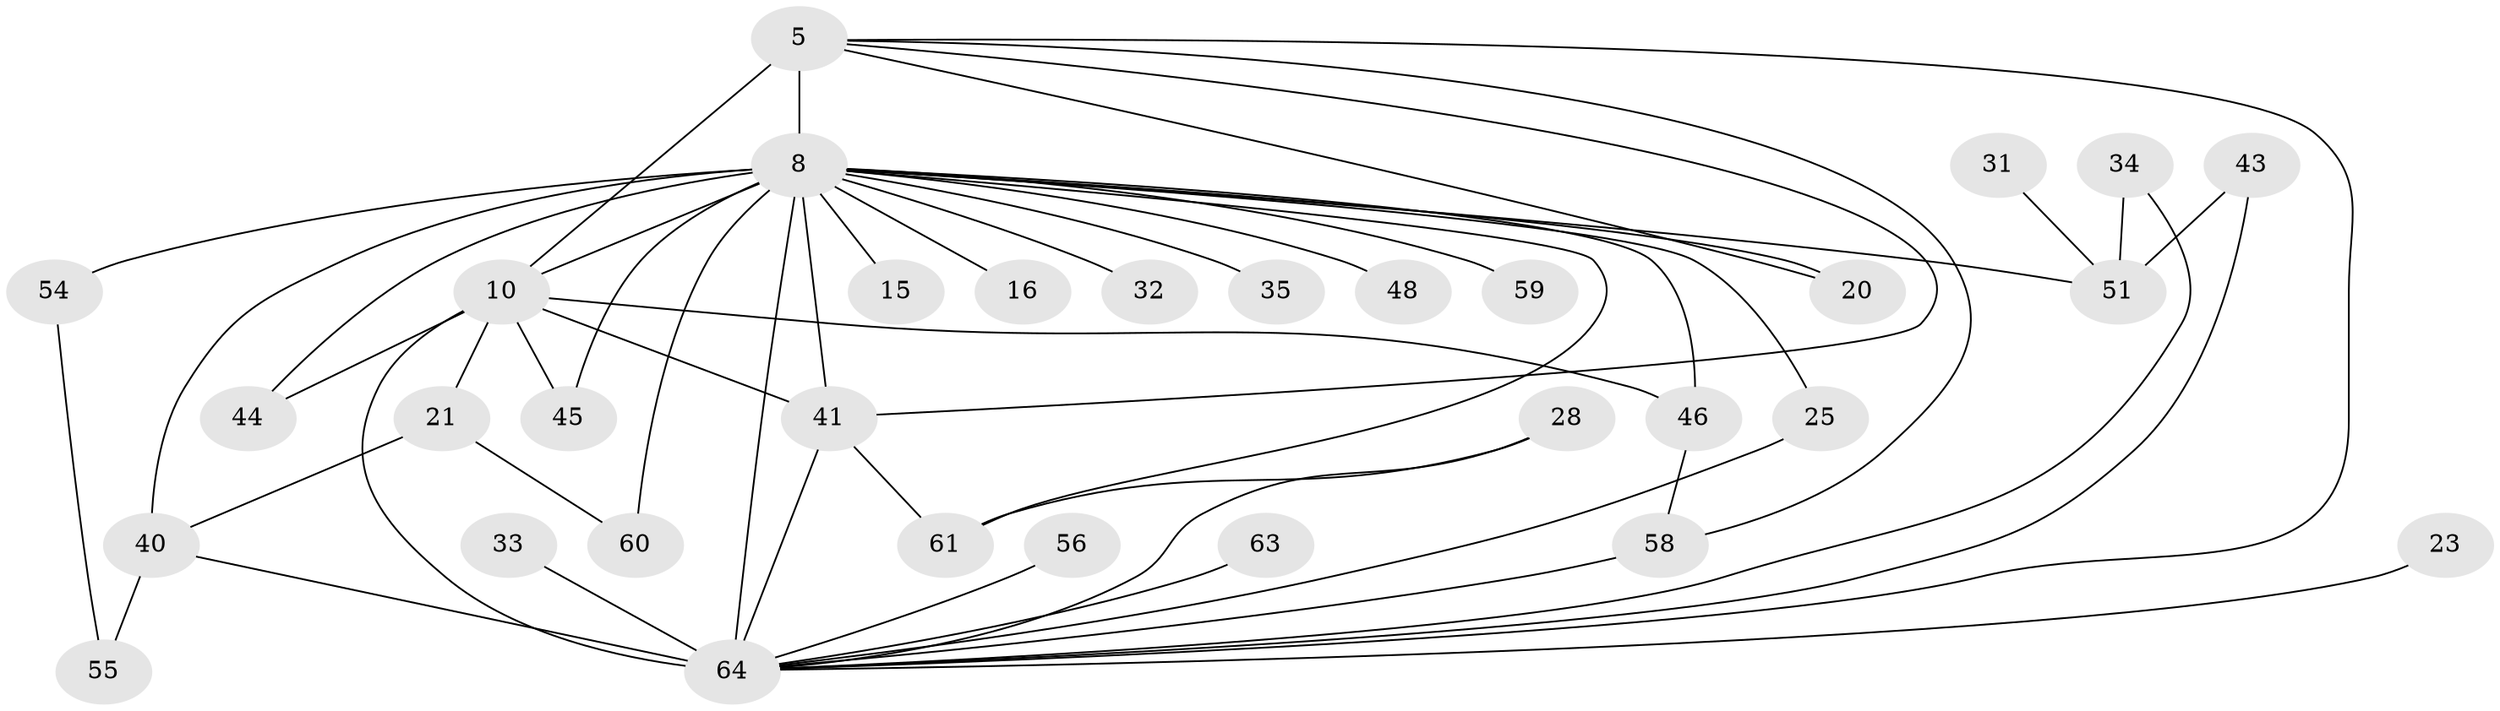 // original degree distribution, {18: 0.03125, 11: 0.03125, 23: 0.015625, 19: 0.03125, 13: 0.015625, 17: 0.015625, 12: 0.015625, 5: 0.015625, 6: 0.015625, 2: 0.5, 4: 0.09375, 3: 0.203125, 7: 0.015625}
// Generated by graph-tools (version 1.1) at 2025/46/03/09/25 04:46:44]
// undirected, 32 vertices, 52 edges
graph export_dot {
graph [start="1"]
  node [color=gray90,style=filled];
  5 [super="+2"];
  8 [super="+1+4"];
  10 [super="+7"];
  15;
  16;
  20;
  21;
  23;
  25;
  28;
  31;
  32 [super="+19"];
  33;
  34;
  35;
  40 [super="+12+13"];
  41 [super="+39+11+22"];
  43;
  44;
  45;
  46 [super="+37+17+27"];
  48;
  51 [super="+26"];
  54;
  55;
  56;
  58 [super="+53"];
  59 [super="+49"];
  60 [super="+38"];
  61 [super="+42+24"];
  63;
  64 [super="+47+52+9+62"];
  5 -- 8 [weight=8];
  5 -- 10 [weight=4];
  5 -- 20;
  5 -- 58;
  5 -- 41;
  5 -- 64 [weight=5];
  8 -- 10 [weight=8];
  8 -- 15 [weight=2];
  8 -- 35 [weight=2];
  8 -- 44;
  8 -- 54 [weight=2];
  8 -- 32 [weight=3];
  8 -- 51 [weight=3];
  8 -- 59 [weight=3];
  8 -- 16 [weight=2];
  8 -- 20;
  8 -- 25;
  8 -- 40 [weight=3];
  8 -- 45;
  8 -- 48 [weight=2];
  8 -- 60 [weight=2];
  8 -- 41;
  8 -- 61 [weight=3];
  8 -- 64 [weight=13];
  8 -- 46 [weight=4];
  10 -- 21;
  10 -- 44;
  10 -- 45;
  10 -- 46;
  10 -- 64 [weight=6];
  10 -- 41;
  21 -- 60;
  21 -- 40;
  23 -- 64 [weight=2];
  25 -- 64;
  28 -- 61;
  28 -- 64;
  31 -- 51;
  33 -- 64 [weight=2];
  34 -- 51;
  34 -- 64;
  40 -- 55;
  40 -- 64;
  41 -- 64 [weight=2];
  41 -- 61;
  43 -- 51;
  43 -- 64;
  46 -- 58;
  54 -- 55;
  56 -- 64;
  58 -- 64 [weight=2];
  63 -- 64 [weight=2];
}
